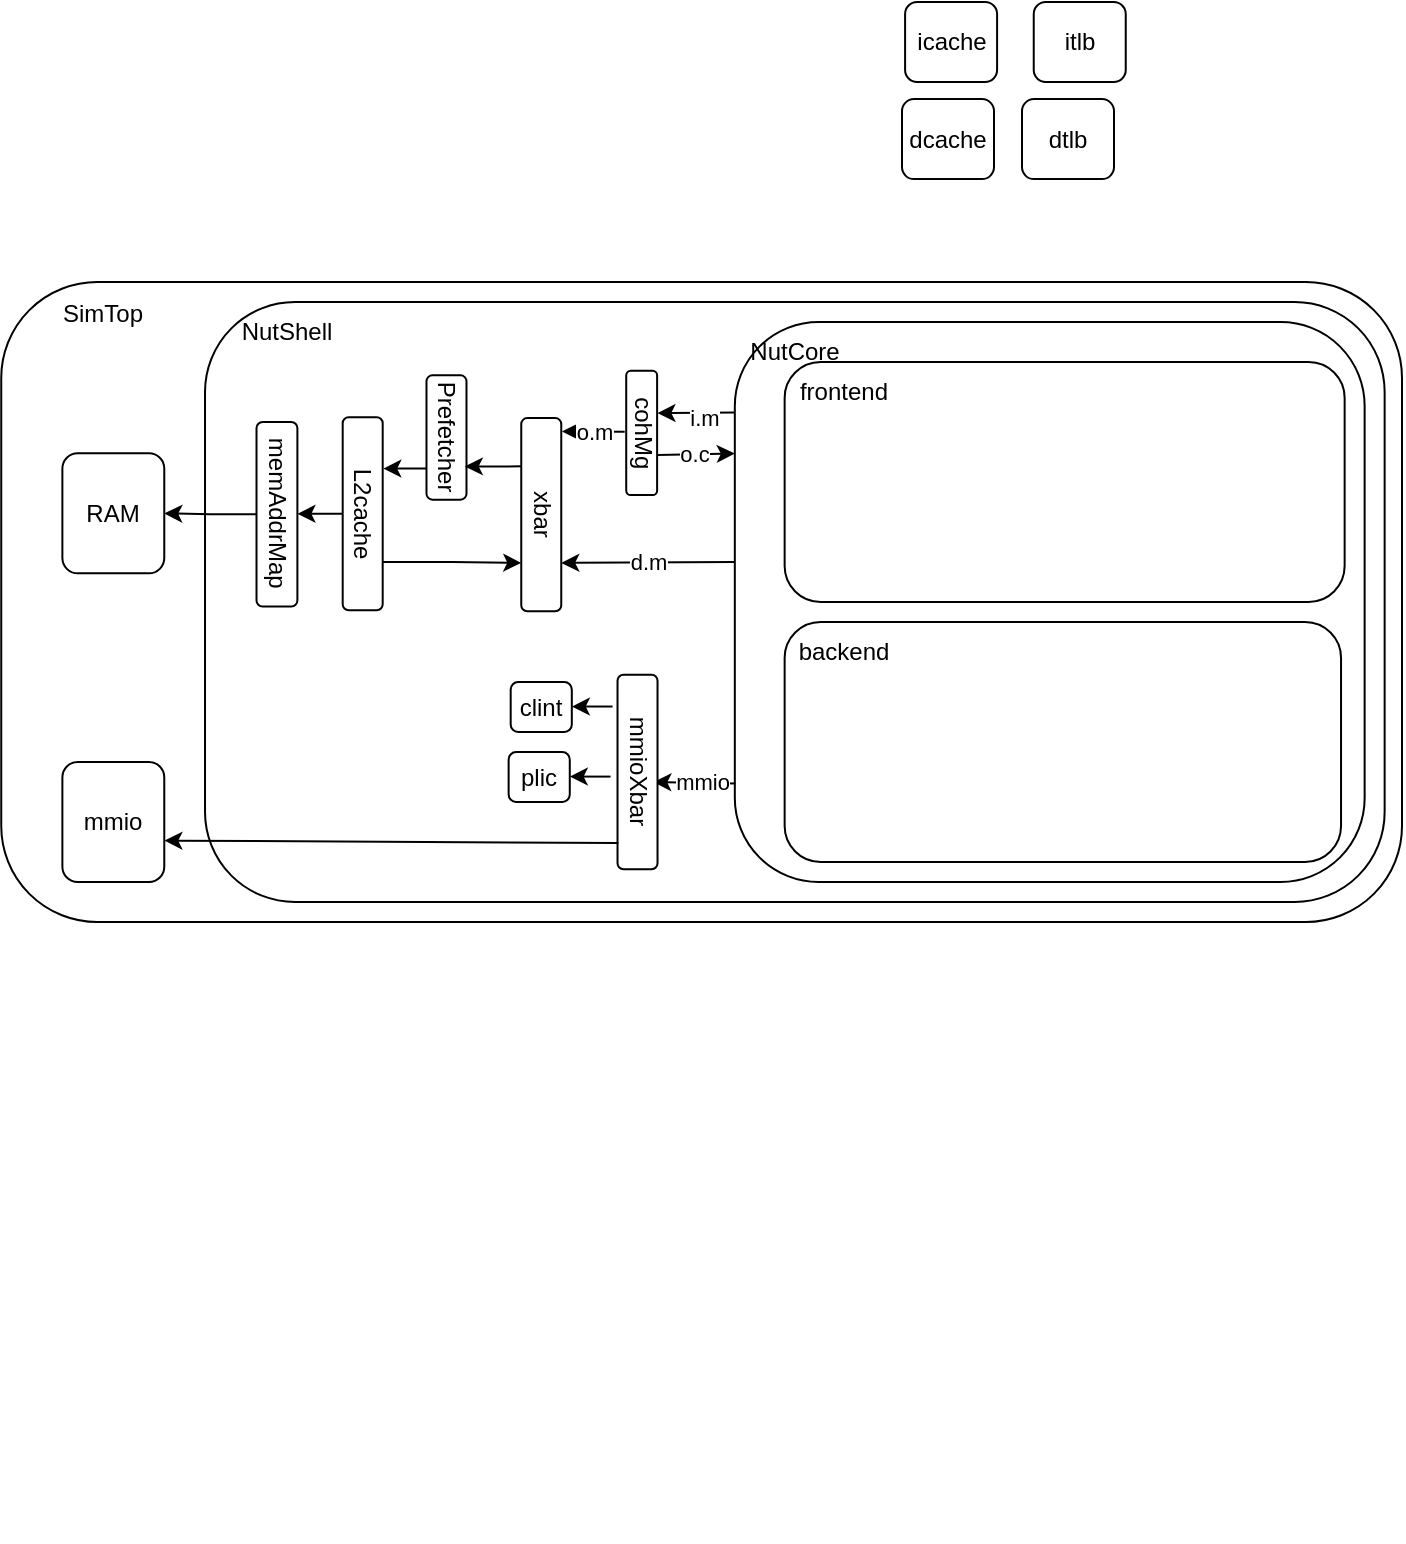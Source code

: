 <mxfile version="23.1.5" type="github">
  <diagram name="Page-1" id="ys6BhgE1m9o0-DdgLBB3">
    <mxGraphModel dx="918" dy="1659" grid="1" gridSize="10" guides="1" tooltips="1" connect="1" arrows="1" fold="1" page="1" pageScale="1" pageWidth="827" pageHeight="1169" math="0" shadow="0">
      <root>
        <mxCell id="0" />
        <mxCell id="1" parent="0" />
        <mxCell id="sn0UC78nvP1S2Xnoz2pD-2" value="" style="group" parent="1" vertex="1" connectable="0">
          <mxGeometry x="230" y="-550" width="680" height="630" as="geometry" />
        </mxCell>
        <mxCell id="pj7TBgmdTwbTagmpTVOs-1" value="" style="rounded=1;whiteSpace=wrap;html=1;" parent="sn0UC78nvP1S2Xnoz2pD-2" vertex="1">
          <mxGeometry x="-20.38" width="700.38" height="320" as="geometry" />
        </mxCell>
        <mxCell id="pj7TBgmdTwbTagmpTVOs-8" value="SimTop" style="text;strokeColor=none;align=center;fillColor=none;html=1;verticalAlign=middle;whiteSpace=wrap;rounded=0;" parent="sn0UC78nvP1S2Xnoz2pD-2" vertex="1">
          <mxGeometry y="1" width="61.132" height="30" as="geometry" />
        </mxCell>
        <mxCell id="sn0UC78nvP1S2Xnoz2pD-3" value="" style="group" parent="sn0UC78nvP1S2Xnoz2pD-2" vertex="1" connectable="0">
          <mxGeometry x="71.321" y="10" width="600" height="620" as="geometry" />
        </mxCell>
        <mxCell id="pj7TBgmdTwbTagmpTVOs-5" value="" style="rounded=1;whiteSpace=wrap;html=1;movable=1;resizable=1;rotatable=1;deletable=1;editable=1;locked=0;connectable=1;" parent="sn0UC78nvP1S2Xnoz2pD-3" vertex="1">
          <mxGeometry x="10.19" width="589.81" height="300" as="geometry" />
        </mxCell>
        <mxCell id="pj7TBgmdTwbTagmpTVOs-10" value="NutShell" style="text;strokeColor=none;align=center;fillColor=none;html=1;verticalAlign=middle;whiteSpace=wrap;rounded=0;movable=1;resizable=1;rotatable=1;deletable=1;editable=1;locked=0;connectable=1;" parent="sn0UC78nvP1S2Xnoz2pD-3" vertex="1">
          <mxGeometry x="20.377" width="61.132" height="30" as="geometry" />
        </mxCell>
        <mxCell id="pj7TBgmdTwbTagmpTVOs-11" value="" style="rounded=1;whiteSpace=wrap;html=1;" parent="sn0UC78nvP1S2Xnoz2pD-3" vertex="1">
          <mxGeometry x="275.09" y="10" width="314.91" height="280" as="geometry" />
        </mxCell>
        <mxCell id="pj7TBgmdTwbTagmpTVOs-14" value="mmio" style="edgeStyle=none;orthogonalLoop=1;jettySize=auto;html=1;rounded=0;exitX=0.001;exitY=0.824;exitDx=0;exitDy=0;exitPerimeter=0;" parent="sn0UC78nvP1S2Xnoz2pD-3" source="pj7TBgmdTwbTagmpTVOs-11" edge="1">
          <mxGeometry x="-0.2" width="80" relative="1" as="geometry">
            <mxPoint x="264.906" y="240" as="sourcePoint" />
            <mxPoint x="234.34" y="240" as="targetPoint" />
            <Array as="points" />
            <mxPoint as="offset" />
          </mxGeometry>
        </mxCell>
        <mxCell id="pj7TBgmdTwbTagmpTVOs-16" value="clint" style="rounded=1;whiteSpace=wrap;html=1;" parent="sn0UC78nvP1S2Xnoz2pD-3" vertex="1">
          <mxGeometry x="163.019" y="190" width="30.566" height="25" as="geometry" />
        </mxCell>
        <mxCell id="pj7TBgmdTwbTagmpTVOs-17" value="plic" style="rounded=1;whiteSpace=wrap;html=1;" parent="sn0UC78nvP1S2Xnoz2pD-3" vertex="1">
          <mxGeometry x="162" y="225" width="30.566" height="25" as="geometry" />
        </mxCell>
        <mxCell id="pj7TBgmdTwbTagmpTVOs-18" value="" style="edgeStyle=none;orthogonalLoop=1;jettySize=auto;html=1;rounded=0;" parent="sn0UC78nvP1S2Xnoz2pD-3" edge="1">
          <mxGeometry width="80" relative="1" as="geometry">
            <mxPoint x="213.962" y="202.26" as="sourcePoint" />
            <mxPoint x="193.585" y="202.26" as="targetPoint" />
            <Array as="points" />
          </mxGeometry>
        </mxCell>
        <mxCell id="pj7TBgmdTwbTagmpTVOs-19" value="" style="edgeStyle=none;orthogonalLoop=1;jettySize=auto;html=1;rounded=0;" parent="sn0UC78nvP1S2Xnoz2pD-3" edge="1">
          <mxGeometry width="80" relative="1" as="geometry">
            <mxPoint x="212.943" y="237.3" as="sourcePoint" />
            <mxPoint x="192.566" y="237.3" as="targetPoint" />
            <Array as="points" />
          </mxGeometry>
        </mxCell>
        <mxCell id="VUR-ybwtOF2CzKOKl9J9-4" value="mmioXbar" style="rounded=1;whiteSpace=wrap;html=1;rotation=90;" vertex="1" parent="sn0UC78nvP1S2Xnoz2pD-3">
          <mxGeometry x="177.792" y="225" width="97.302" height="20" as="geometry" />
        </mxCell>
        <mxCell id="VUR-ybwtOF2CzKOKl9J9-5" value="cohMg" style="rounded=1;whiteSpace=wrap;html=1;rotation=90;" vertex="1" parent="sn0UC78nvP1S2Xnoz2pD-3">
          <mxGeometry x="197.436" y="57.76" width="62.151" height="15.45" as="geometry" />
        </mxCell>
        <mxCell id="VUR-ybwtOF2CzKOKl9J9-6" value="xbar" style="rounded=1;whiteSpace=wrap;html=1;rotation=90;" vertex="1" parent="sn0UC78nvP1S2Xnoz2pD-3">
          <mxGeometry x="130.038" y="96.32" width="96.538" height="20" as="geometry" />
        </mxCell>
        <mxCell id="VUR-ybwtOF2CzKOKl9J9-13" value="" style="edgeStyle=none;orthogonalLoop=1;jettySize=auto;html=1;rounded=0;entryX=0.5;entryY=0;entryDx=0;entryDy=0;" edge="1" parent="sn0UC78nvP1S2Xnoz2pD-3">
          <mxGeometry width="80" relative="1" as="geometry">
            <mxPoint x="275.094" y="55.25" as="sourcePoint" />
            <mxPoint x="236.377" y="55.54" as="targetPoint" />
            <Array as="points" />
          </mxGeometry>
        </mxCell>
        <mxCell id="VUR-ybwtOF2CzKOKl9J9-15" value="i.m" style="edgeLabel;html=1;align=center;verticalAlign=middle;resizable=0;points=[];" vertex="1" connectable="0" parent="VUR-ybwtOF2CzKOKl9J9-13">
          <mxGeometry x="0.277" y="-2" relative="1" as="geometry">
            <mxPoint x="9" y="4" as="offset" />
          </mxGeometry>
        </mxCell>
        <mxCell id="VUR-ybwtOF2CzKOKl9J9-14" value="d.m" style="edgeStyle=none;orthogonalLoop=1;jettySize=auto;html=1;rounded=0;entryX=0.75;entryY=0;entryDx=0;entryDy=0;" edge="1" parent="sn0UC78nvP1S2Xnoz2pD-3" target="VUR-ybwtOF2CzKOKl9J9-6">
          <mxGeometry width="80" relative="1" as="geometry">
            <mxPoint x="275.094" y="130" as="sourcePoint" />
            <mxPoint x="236.377" y="130.79" as="targetPoint" />
            <Array as="points" />
          </mxGeometry>
        </mxCell>
        <mxCell id="VUR-ybwtOF2CzKOKl9J9-20" value="o.c" style="edgeStyle=none;orthogonalLoop=1;jettySize=auto;html=1;rounded=0;entryX=0.5;entryY=0;entryDx=0;entryDy=0;" edge="1" parent="sn0UC78nvP1S2Xnoz2pD-3">
          <mxGeometry x="-0.052" width="80" relative="1" as="geometry">
            <mxPoint x="236.377" y="76.54" as="sourcePoint" />
            <mxPoint x="275.094" y="75.75" as="targetPoint" />
            <Array as="points" />
            <mxPoint as="offset" />
          </mxGeometry>
        </mxCell>
        <mxCell id="VUR-ybwtOF2CzKOKl9J9-31" value="o.m" style="edgeStyle=none;orthogonalLoop=1;jettySize=auto;html=1;rounded=0;entryX=0.069;entryY=-0.018;entryDx=0;entryDy=0;exitX=0.491;exitY=1.05;exitDx=0;exitDy=0;exitPerimeter=0;entryPerimeter=0;" edge="1" parent="sn0UC78nvP1S2Xnoz2pD-3" source="VUR-ybwtOF2CzKOKl9J9-5" target="VUR-ybwtOF2CzKOKl9J9-6">
          <mxGeometry width="80" relative="1" as="geometry">
            <mxPoint x="215.473" y="65.048" as="sourcePoint" />
            <mxPoint x="183.396" y="65.923" as="targetPoint" />
            <Array as="points" />
          </mxGeometry>
        </mxCell>
        <mxCell id="VUR-ybwtOF2CzKOKl9J9-32" value="memAddrMap" style="rounded=1;whiteSpace=wrap;html=1;rotation=90;" vertex="1" parent="sn0UC78nvP1S2Xnoz2pD-3">
          <mxGeometry y="95.88" width="92.309" height="20.44" as="geometry" />
        </mxCell>
        <mxCell id="VUR-ybwtOF2CzKOKl9J9-43" style="edgeStyle=orthogonalEdgeStyle;rounded=0;orthogonalLoop=1;jettySize=auto;html=1;exitX=0.5;exitY=1;exitDx=0;exitDy=0;entryX=0.5;entryY=0;entryDx=0;entryDy=0;" edge="1" parent="sn0UC78nvP1S2Xnoz2pD-3" source="VUR-ybwtOF2CzKOKl9J9-36" target="VUR-ybwtOF2CzKOKl9J9-32">
          <mxGeometry relative="1" as="geometry" />
        </mxCell>
        <mxCell id="VUR-ybwtOF2CzKOKl9J9-47" style="edgeStyle=orthogonalEdgeStyle;rounded=0;orthogonalLoop=1;jettySize=auto;html=1;exitX=0.75;exitY=0;exitDx=0;exitDy=0;entryX=0.75;entryY=1;entryDx=0;entryDy=0;" edge="1" parent="sn0UC78nvP1S2Xnoz2pD-3" source="VUR-ybwtOF2CzKOKl9J9-36" target="VUR-ybwtOF2CzKOKl9J9-6">
          <mxGeometry relative="1" as="geometry" />
        </mxCell>
        <mxCell id="VUR-ybwtOF2CzKOKl9J9-36" value="L2cache" style="rounded=1;whiteSpace=wrap;html=1;rotation=90;" vertex="1" parent="sn0UC78nvP1S2Xnoz2pD-3">
          <mxGeometry x="40.755" y="95.88" width="96.538" height="20" as="geometry" />
        </mxCell>
        <mxCell id="VUR-ybwtOF2CzKOKl9J9-44" value="Prefetcher" style="rounded=1;whiteSpace=wrap;html=1;rotation=90;" vertex="1" parent="sn0UC78nvP1S2Xnoz2pD-3">
          <mxGeometry x="99.849" y="57.76" width="62.151" height="20" as="geometry" />
        </mxCell>
        <mxCell id="VUR-ybwtOF2CzKOKl9J9-49" value="NutCore" style="text;strokeColor=none;align=center;fillColor=none;html=1;verticalAlign=middle;whiteSpace=wrap;rounded=0;" vertex="1" parent="sn0UC78nvP1S2Xnoz2pD-3">
          <mxGeometry x="275.094" y="10" width="61.132" height="30" as="geometry" />
        </mxCell>
        <mxCell id="VUR-ybwtOF2CzKOKl9J9-54" style="edgeStyle=orthogonalEdgeStyle;rounded=0;orthogonalLoop=1;jettySize=auto;html=1;exitX=0.75;exitY=1;exitDx=0;exitDy=0;entryX=0.266;entryY=-0.015;entryDx=0;entryDy=0;entryPerimeter=0;" edge="1" parent="sn0UC78nvP1S2Xnoz2pD-3" source="VUR-ybwtOF2CzKOKl9J9-44" target="VUR-ybwtOF2CzKOKl9J9-36">
          <mxGeometry relative="1" as="geometry" />
        </mxCell>
        <mxCell id="VUR-ybwtOF2CzKOKl9J9-56" style="edgeStyle=orthogonalEdgeStyle;rounded=0;orthogonalLoop=1;jettySize=auto;html=1;exitX=0.25;exitY=1;exitDx=0;exitDy=0;entryX=0.72;entryY=0.041;entryDx=0;entryDy=0;entryPerimeter=0;" edge="1" parent="sn0UC78nvP1S2Xnoz2pD-3" source="VUR-ybwtOF2CzKOKl9J9-6" target="VUR-ybwtOF2CzKOKl9J9-44">
          <mxGeometry relative="1" as="geometry" />
        </mxCell>
        <mxCell id="VUR-ybwtOF2CzKOKl9J9-60" value="" style="rounded=1;whiteSpace=wrap;html=1;" vertex="1" parent="sn0UC78nvP1S2Xnoz2pD-3">
          <mxGeometry x="300" y="30" width="280" height="120" as="geometry" />
        </mxCell>
        <mxCell id="VUR-ybwtOF2CzKOKl9J9-61" value="" style="rounded=1;whiteSpace=wrap;html=1;" vertex="1" parent="sn0UC78nvP1S2Xnoz2pD-3">
          <mxGeometry x="300" y="160" width="278.2" height="120" as="geometry" />
        </mxCell>
        <mxCell id="VUR-ybwtOF2CzKOKl9J9-62" value="frontend" style="text;strokeColor=none;align=center;fillColor=none;html=1;verticalAlign=middle;whiteSpace=wrap;rounded=0;fontFamily=Helvetica;fontSize=12;fontColor=default;" vertex="1" parent="sn0UC78nvP1S2Xnoz2pD-3">
          <mxGeometry x="299.999" y="30" width="60" height="30" as="geometry" />
        </mxCell>
        <mxCell id="VUR-ybwtOF2CzKOKl9J9-63" value="backend" style="text;strokeColor=none;align=center;fillColor=none;html=1;verticalAlign=middle;whiteSpace=wrap;rounded=0;fontFamily=Helvetica;fontSize=12;fontColor=default;" vertex="1" parent="sn0UC78nvP1S2Xnoz2pD-3">
          <mxGeometry x="299.999" y="160" width="60" height="30" as="geometry" />
        </mxCell>
        <mxCell id="pj7TBgmdTwbTagmpTVOs-6" value="RAM" style="rounded=1;whiteSpace=wrap;html=1;" parent="sn0UC78nvP1S2Xnoz2pD-2" vertex="1">
          <mxGeometry x="10.189" y="85.66" width="50.943" height="60" as="geometry" />
        </mxCell>
        <mxCell id="pj7TBgmdTwbTagmpTVOs-7" value="mmio" style="rounded=1;whiteSpace=wrap;html=1;" parent="sn0UC78nvP1S2Xnoz2pD-2" vertex="1">
          <mxGeometry x="10.189" y="240" width="50.943" height="60" as="geometry" />
        </mxCell>
        <mxCell id="pj7TBgmdTwbTagmpTVOs-20" value="" style="edgeStyle=none;orthogonalLoop=1;jettySize=auto;html=1;rounded=0;entryX=1.001;entryY=0.655;entryDx=0;entryDy=0;entryPerimeter=0;exitX=0.865;exitY=0.98;exitDx=0;exitDy=0;exitPerimeter=0;" parent="sn0UC78nvP1S2Xnoz2pD-2" target="pj7TBgmdTwbTagmpTVOs-7" edge="1" source="VUR-ybwtOF2CzKOKl9J9-4">
          <mxGeometry width="80" relative="1" as="geometry">
            <mxPoint x="275.094" y="280" as="sourcePoint" />
            <mxPoint x="254.717" y="280" as="targetPoint" />
            <Array as="points" />
          </mxGeometry>
        </mxCell>
        <mxCell id="VUR-ybwtOF2CzKOKl9J9-35" value="" style="edgeStyle=orthogonalEdgeStyle;rounded=0;orthogonalLoop=1;jettySize=auto;html=1;" edge="1" parent="sn0UC78nvP1S2Xnoz2pD-2" source="VUR-ybwtOF2CzKOKl9J9-32" target="pj7TBgmdTwbTagmpTVOs-6">
          <mxGeometry relative="1" as="geometry" />
        </mxCell>
        <mxCell id="VUR-ybwtOF2CzKOKl9J9-59" value="dtlb" style="rounded=1;whiteSpace=wrap;html=1;" vertex="1" parent="1">
          <mxGeometry x="720" y="-641.44" width="46" height="40" as="geometry" />
        </mxCell>
        <mxCell id="VUR-ybwtOF2CzKOKl9J9-58" value="itlb" style="rounded=1;whiteSpace=wrap;html=1;" vertex="1" parent="1">
          <mxGeometry x="725.87" y="-690" width="46" height="40" as="geometry" />
        </mxCell>
        <mxCell id="VUR-ybwtOF2CzKOKl9J9-50" value="icache" style="rounded=1;whiteSpace=wrap;html=1;" vertex="1" parent="1">
          <mxGeometry x="661.55" y="-690" width="46" height="40" as="geometry" />
        </mxCell>
        <mxCell id="VUR-ybwtOF2CzKOKl9J9-57" value="dcache" style="rounded=1;whiteSpace=wrap;html=1;" vertex="1" parent="1">
          <mxGeometry x="660" y="-641.44" width="46" height="40" as="geometry" />
        </mxCell>
      </root>
    </mxGraphModel>
  </diagram>
</mxfile>
